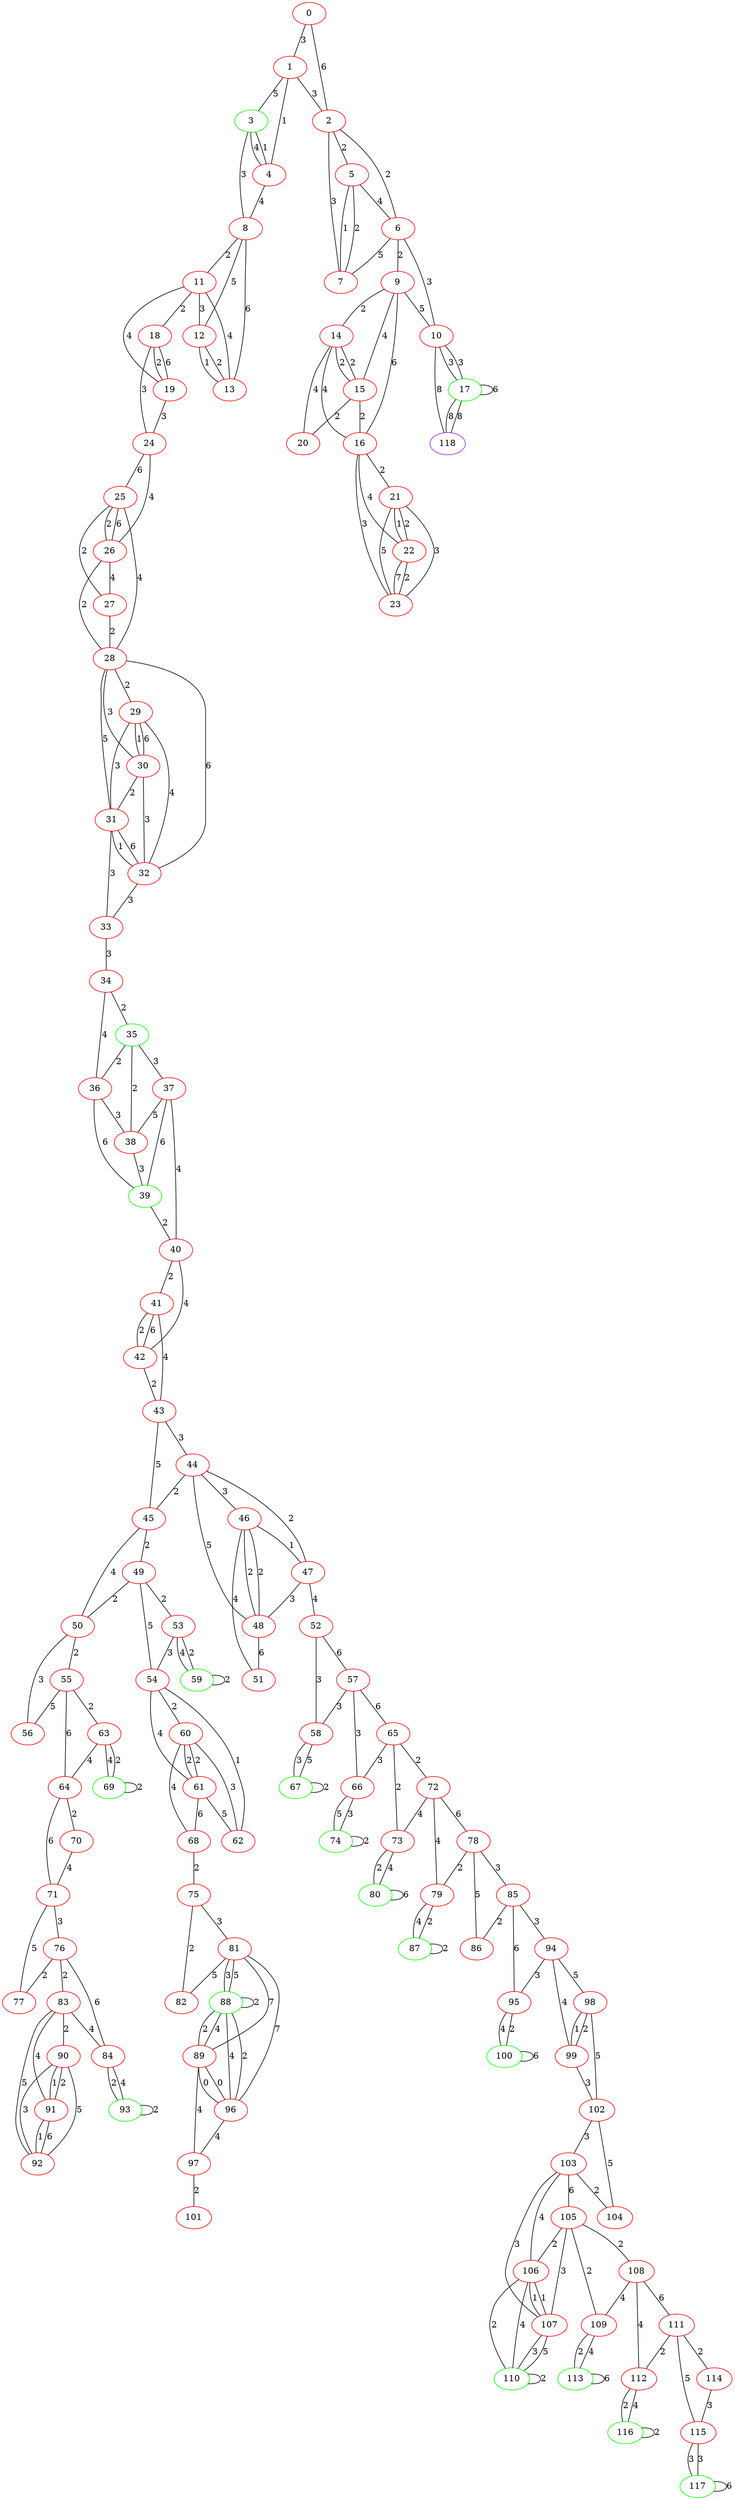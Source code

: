graph "" {
0 [color=red, weight=1];
1 [color=red, weight=1];
2 [color=red, weight=1];
3 [color=green, weight=2];
4 [color=red, weight=1];
5 [color=red, weight=1];
6 [color=red, weight=1];
7 [color=red, weight=1];
8 [color=red, weight=1];
9 [color=red, weight=1];
10 [color=red, weight=1];
11 [color=red, weight=1];
12 [color=red, weight=1];
13 [color=red, weight=1];
14 [color=red, weight=1];
15 [color=red, weight=1];
16 [color=red, weight=1];
17 [color=green, weight=2];
18 [color=red, weight=1];
19 [color=red, weight=1];
20 [color=red, weight=1];
21 [color=red, weight=1];
22 [color=red, weight=1];
23 [color=red, weight=1];
24 [color=red, weight=1];
25 [color=red, weight=1];
26 [color=red, weight=1];
27 [color=red, weight=1];
28 [color=red, weight=1];
29 [color=red, weight=1];
30 [color=red, weight=1];
31 [color=red, weight=1];
32 [color=red, weight=1];
33 [color=red, weight=1];
34 [color=red, weight=1];
35 [color=green, weight=2];
36 [color=red, weight=1];
37 [color=red, weight=1];
38 [color=red, weight=1];
39 [color=green, weight=2];
40 [color=red, weight=1];
41 [color=red, weight=1];
42 [color=red, weight=1];
43 [color=red, weight=1];
44 [color=red, weight=1];
45 [color=red, weight=1];
46 [color=red, weight=1];
47 [color=red, weight=1];
48 [color=red, weight=1];
49 [color=red, weight=1];
50 [color=red, weight=1];
51 [color=red, weight=1];
52 [color=red, weight=1];
53 [color=red, weight=1];
54 [color=red, weight=1];
55 [color=red, weight=1];
56 [color=red, weight=1];
57 [color=red, weight=1];
58 [color=red, weight=1];
59 [color=green, weight=2];
60 [color=red, weight=1];
61 [color=red, weight=1];
62 [color=red, weight=1];
63 [color=red, weight=1];
64 [color=red, weight=1];
65 [color=red, weight=1];
66 [color=red, weight=1];
67 [color=green, weight=2];
68 [color=red, weight=1];
69 [color=green, weight=2];
70 [color=red, weight=1];
71 [color=red, weight=1];
72 [color=red, weight=1];
73 [color=red, weight=1];
74 [color=green, weight=2];
75 [color=red, weight=1];
76 [color=red, weight=1];
77 [color=red, weight=1];
78 [color=red, weight=1];
79 [color=red, weight=1];
80 [color=green, weight=2];
81 [color=red, weight=1];
82 [color=red, weight=1];
83 [color=red, weight=1];
84 [color=red, weight=1];
85 [color=red, weight=1];
86 [color=red, weight=1];
87 [color=green, weight=2];
88 [color=green, weight=2];
89 [color=red, weight=1];
90 [color=red, weight=1];
91 [color=red, weight=1];
92 [color=red, weight=1];
93 [color=green, weight=2];
94 [color=red, weight=1];
95 [color=red, weight=1];
96 [color=red, weight=1];
97 [color=red, weight=1];
98 [color=red, weight=1];
99 [color=red, weight=1];
100 [color=green, weight=2];
101 [color=red, weight=1];
102 [color=red, weight=1];
103 [color=red, weight=1];
104 [color=red, weight=1];
105 [color=red, weight=1];
106 [color=red, weight=1];
107 [color=red, weight=1];
108 [color=red, weight=1];
109 [color=red, weight=1];
110 [color=green, weight=2];
111 [color=red, weight=1];
112 [color=red, weight=1];
113 [color=green, weight=2];
114 [color=red, weight=1];
115 [color=red, weight=1];
116 [color=green, weight=2];
117 [color=green, weight=2];
118 [color=purple, weight=4];
0 -- 1  [key=0, label=3];
0 -- 2  [key=0, label=6];
1 -- 2  [key=0, label=3];
1 -- 3  [key=0, label=5];
1 -- 4  [key=0, label=1];
2 -- 5  [key=0, label=2];
2 -- 6  [key=0, label=2];
2 -- 7  [key=0, label=3];
3 -- 8  [key=0, label=3];
3 -- 4  [key=0, label=4];
3 -- 4  [key=1, label=1];
4 -- 8  [key=0, label=4];
5 -- 6  [key=0, label=4];
5 -- 7  [key=0, label=1];
5 -- 7  [key=1, label=2];
6 -- 9  [key=0, label=2];
6 -- 10  [key=0, label=3];
6 -- 7  [key=0, label=5];
8 -- 11  [key=0, label=2];
8 -- 12  [key=0, label=5];
8 -- 13  [key=0, label=6];
9 -- 16  [key=0, label=6];
9 -- 10  [key=0, label=5];
9 -- 14  [key=0, label=2];
9 -- 15  [key=0, label=4];
10 -- 17  [key=0, label=3];
10 -- 17  [key=1, label=3];
10 -- 118  [key=0, label=8];
11 -- 18  [key=0, label=2];
11 -- 19  [key=0, label=4];
11 -- 12  [key=0, label=3];
11 -- 13  [key=0, label=4];
12 -- 13  [key=0, label=2];
12 -- 13  [key=1, label=1];
14 -- 16  [key=0, label=4];
14 -- 20  [key=0, label=4];
14 -- 15  [key=0, label=2];
14 -- 15  [key=1, label=2];
15 -- 16  [key=0, label=2];
15 -- 20  [key=0, label=2];
16 -- 21  [key=0, label=2];
16 -- 22  [key=0, label=4];
16 -- 23  [key=0, label=3];
17 -- 17  [key=0, label=6];
17 -- 118  [key=0, label=8];
17 -- 118  [key=1, label=8];
18 -- 24  [key=0, label=3];
18 -- 19  [key=0, label=6];
18 -- 19  [key=1, label=2];
19 -- 24  [key=0, label=3];
21 -- 22  [key=0, label=1];
21 -- 22  [key=1, label=2];
21 -- 23  [key=0, label=3];
21 -- 23  [key=1, label=5];
22 -- 23  [key=0, label=2];
22 -- 23  [key=1, label=7];
24 -- 25  [key=0, label=6];
24 -- 26  [key=0, label=4];
25 -- 26  [key=0, label=6];
25 -- 26  [key=1, label=2];
25 -- 27  [key=0, label=2];
25 -- 28  [key=0, label=4];
26 -- 27  [key=0, label=4];
26 -- 28  [key=0, label=2];
27 -- 28  [key=0, label=2];
28 -- 32  [key=0, label=6];
28 -- 29  [key=0, label=2];
28 -- 30  [key=0, label=3];
28 -- 31  [key=0, label=5];
29 -- 32  [key=0, label=4];
29 -- 30  [key=0, label=1];
29 -- 30  [key=1, label=6];
29 -- 31  [key=0, label=3];
30 -- 32  [key=0, label=3];
30 -- 31  [key=0, label=2];
31 -- 32  [key=0, label=6];
31 -- 32  [key=1, label=1];
31 -- 33  [key=0, label=3];
32 -- 33  [key=0, label=3];
33 -- 34  [key=0, label=3];
34 -- 35  [key=0, label=2];
34 -- 36  [key=0, label=4];
35 -- 36  [key=0, label=2];
35 -- 37  [key=0, label=3];
35 -- 38  [key=0, label=2];
36 -- 38  [key=0, label=3];
36 -- 39  [key=0, label=6];
37 -- 40  [key=0, label=4];
37 -- 38  [key=0, label=5];
37 -- 39  [key=0, label=6];
38 -- 39  [key=0, label=3];
39 -- 40  [key=0, label=2];
40 -- 41  [key=0, label=2];
40 -- 42  [key=0, label=4];
41 -- 42  [key=0, label=6];
41 -- 42  [key=1, label=2];
41 -- 43  [key=0, label=4];
42 -- 43  [key=0, label=2];
43 -- 44  [key=0, label=3];
43 -- 45  [key=0, label=5];
44 -- 48  [key=0, label=5];
44 -- 45  [key=0, label=2];
44 -- 46  [key=0, label=3];
44 -- 47  [key=0, label=2];
45 -- 49  [key=0, label=2];
45 -- 50  [key=0, label=4];
46 -- 48  [key=0, label=2];
46 -- 48  [key=1, label=2];
46 -- 51  [key=0, label=4];
46 -- 47  [key=0, label=1];
47 -- 48  [key=0, label=3];
47 -- 52  [key=0, label=4];
48 -- 51  [key=0, label=6];
49 -- 50  [key=0, label=2];
49 -- 53  [key=0, label=2];
49 -- 54  [key=0, label=5];
50 -- 56  [key=0, label=3];
50 -- 55  [key=0, label=2];
52 -- 57  [key=0, label=6];
52 -- 58  [key=0, label=3];
53 -- 59  [key=0, label=4];
53 -- 59  [key=1, label=2];
53 -- 54  [key=0, label=3];
54 -- 60  [key=0, label=2];
54 -- 62  [key=0, label=1];
54 -- 61  [key=0, label=4];
55 -- 64  [key=0, label=6];
55 -- 56  [key=0, label=5];
55 -- 63  [key=0, label=2];
57 -- 65  [key=0, label=6];
57 -- 66  [key=0, label=3];
57 -- 58  [key=0, label=3];
58 -- 67  [key=0, label=3];
58 -- 67  [key=1, label=5];
59 -- 59  [key=0, label=2];
60 -- 62  [key=0, label=3];
60 -- 68  [key=0, label=4];
60 -- 61  [key=0, label=2];
60 -- 61  [key=1, label=2];
61 -- 68  [key=0, label=6];
61 -- 62  [key=0, label=5];
63 -- 64  [key=0, label=4];
63 -- 69  [key=0, label=4];
63 -- 69  [key=1, label=2];
64 -- 70  [key=0, label=2];
64 -- 71  [key=0, label=6];
65 -- 72  [key=0, label=2];
65 -- 66  [key=0, label=3];
65 -- 73  [key=0, label=2];
66 -- 74  [key=0, label=3];
66 -- 74  [key=1, label=5];
67 -- 67  [key=0, label=2];
68 -- 75  [key=0, label=2];
69 -- 69  [key=0, label=2];
70 -- 71  [key=0, label=4];
71 -- 76  [key=0, label=3];
71 -- 77  [key=0, label=5];
72 -- 79  [key=0, label=4];
72 -- 78  [key=0, label=6];
72 -- 73  [key=0, label=4];
73 -- 80  [key=0, label=2];
73 -- 80  [key=1, label=4];
74 -- 74  [key=0, label=2];
75 -- 81  [key=0, label=3];
75 -- 82  [key=0, label=2];
76 -- 83  [key=0, label=2];
76 -- 84  [key=0, label=6];
76 -- 77  [key=0, label=2];
78 -- 85  [key=0, label=3];
78 -- 86  [key=0, label=5];
78 -- 79  [key=0, label=2];
79 -- 87  [key=0, label=4];
79 -- 87  [key=1, label=2];
80 -- 80  [key=0, label=6];
81 -- 88  [key=0, label=3];
81 -- 88  [key=1, label=5];
81 -- 89  [key=0, label=7];
81 -- 82  [key=0, label=5];
81 -- 96  [key=0, label=7];
83 -- 92  [key=0, label=5];
83 -- 84  [key=0, label=4];
83 -- 90  [key=0, label=2];
83 -- 91  [key=0, label=4];
84 -- 93  [key=0, label=2];
84 -- 93  [key=1, label=4];
85 -- 94  [key=0, label=3];
85 -- 86  [key=0, label=2];
85 -- 95  [key=0, label=6];
87 -- 87  [key=0, label=2];
88 -- 88  [key=0, label=2];
88 -- 96  [key=0, label=4];
88 -- 96  [key=1, label=2];
88 -- 89  [key=0, label=4];
88 -- 89  [key=1, label=2];
89 -- 96  [key=0, label=0];
89 -- 96  [key=1, label=0];
89 -- 97  [key=0, label=4];
90 -- 91  [key=0, label=1];
90 -- 91  [key=1, label=2];
90 -- 92  [key=0, label=5];
90 -- 92  [key=1, label=3];
91 -- 92  [key=0, label=6];
91 -- 92  [key=1, label=1];
93 -- 93  [key=0, label=2];
94 -- 98  [key=0, label=5];
94 -- 99  [key=0, label=4];
94 -- 95  [key=0, label=3];
95 -- 100  [key=0, label=2];
95 -- 100  [key=1, label=4];
96 -- 97  [key=0, label=4];
97 -- 101  [key=0, label=2];
98 -- 99  [key=0, label=1];
98 -- 99  [key=1, label=2];
98 -- 102  [key=0, label=5];
99 -- 102  [key=0, label=3];
100 -- 100  [key=0, label=6];
102 -- 104  [key=0, label=5];
102 -- 103  [key=0, label=3];
103 -- 104  [key=0, label=2];
103 -- 105  [key=0, label=6];
103 -- 106  [key=0, label=4];
103 -- 107  [key=0, label=3];
105 -- 106  [key=0, label=2];
105 -- 107  [key=0, label=3];
105 -- 108  [key=0, label=2];
105 -- 109  [key=0, label=2];
106 -- 107  [key=0, label=1];
106 -- 107  [key=1, label=1];
106 -- 110  [key=0, label=2];
106 -- 110  [key=1, label=4];
107 -- 110  [key=0, label=3];
107 -- 110  [key=1, label=5];
108 -- 112  [key=0, label=4];
108 -- 109  [key=0, label=4];
108 -- 111  [key=0, label=6];
109 -- 113  [key=0, label=2];
109 -- 113  [key=1, label=4];
110 -- 110  [key=0, label=2];
111 -- 112  [key=0, label=2];
111 -- 114  [key=0, label=2];
111 -- 115  [key=0, label=5];
112 -- 116  [key=0, label=4];
112 -- 116  [key=1, label=2];
113 -- 113  [key=0, label=6];
114 -- 115  [key=0, label=3];
115 -- 117  [key=0, label=3];
115 -- 117  [key=1, label=3];
116 -- 116  [key=0, label=2];
117 -- 117  [key=0, label=6];
}
